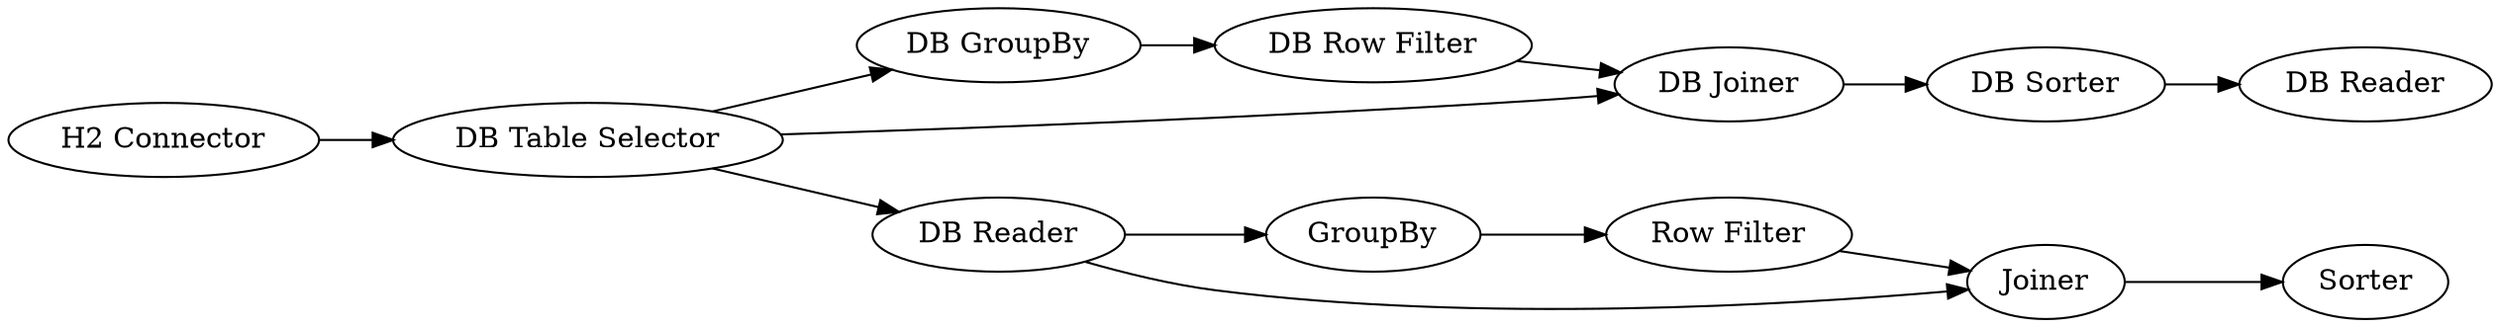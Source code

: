 digraph {
	253 [label="H2 Connector"]
	255 [label="DB Reader"]
	256 [label="DB GroupBy"]
	257 [label="DB Row Filter"]
	258 [label="DB Joiner"]
	259 [label="DB Table Selector"]
	260 [label="DB Reader"]
	261 [label=GroupBy]
	262 [label="Row Filter"]
	263 [label=Joiner]
	264 [label="DB Sorter"]
	265 [label=Sorter]
	253 -> 259
	256 -> 257
	257 -> 258
	258 -> 264
	259 -> 258
	259 -> 256
	259 -> 260
	260 -> 261
	260 -> 263
	261 -> 262
	262 -> 263
	263 -> 265
	264 -> 255
	rankdir=LR
}
